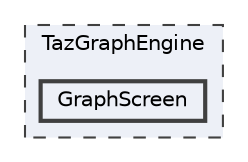 digraph "/mnt/c/Users/lefte/Mujin/MastersThesis/Taz/TazGraph/TazGraphEngine/GraphScreen"
{
 // LATEX_PDF_SIZE
  bgcolor="transparent";
  edge [fontname=Helvetica,fontsize=10,labelfontname=Helvetica,labelfontsize=10];
  node [fontname=Helvetica,fontsize=10,shape=box,height=0.2,width=0.4];
  compound=true
  subgraph clusterdir_b651ad071ea0015b9e78c24c646b3ca0 {
    graph [ bgcolor="#edf0f7", pencolor="grey25", label="TazGraphEngine", fontname=Helvetica,fontsize=10 style="filled,dashed", URL="dir_b651ad071ea0015b9e78c24c646b3ca0.html",tooltip=""]
  dir_791fc46a2becf96291be1dba8c9e5a04 [label="GraphScreen", fillcolor="#edf0f7", color="grey25", style="filled,bold", URL="dir_791fc46a2becf96291be1dba8c9e5a04.html",tooltip=""];
  }
}
